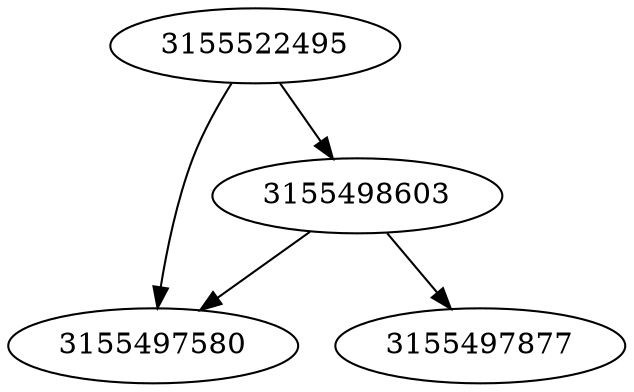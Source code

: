 strict digraph  {
3155498603;
3155497580;
3155497877;
3155522495;
3155498603 -> 3155497580;
3155498603 -> 3155497877;
3155522495 -> 3155497580;
3155522495 -> 3155498603;
}
